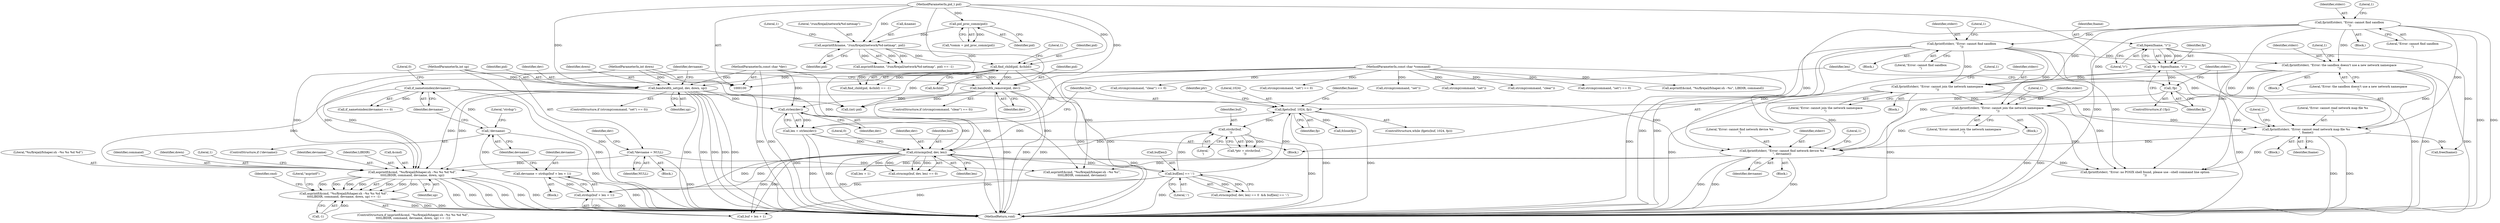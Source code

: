 digraph "0_firejail_5d43fdcd215203868d440ffc42036f5f5ffc89fc@API" {
"1000340" [label="(Call,asprintf(&cmd, \"%s/firejail/fshaper.sh --%s %s %d %d\",\n\t\t\t\tLIBDIR, command, devname, down, up))"];
"1000102" [label="(MethodParameterIn,const char *command)"];
"1000309" [label="(Call,if_nametoindex(devname))"];
"1000303" [label="(Call,!devname)"];
"1000294" [label="(Call,devname = strdup(buf + len + 1))"];
"1000296" [label="(Call,strdup(buf + len + 1))"];
"1000283" [label="(Call,strncmp(buf, dev, len))"];
"1000288" [label="(Call,buf[len] == ':')"];
"1000265" [label="(Call,strchr(buf, '\n'))"];
"1000257" [label="(Call,fgets(buf, 1024, fp))"];
"1000241" [label="(Call,!fp)"];
"1000235" [label="(Call,*fp = fopen(fname, \"r\"))"];
"1000237" [label="(Call,fopen(fname, \"r\"))"];
"1000254" [label="(Call,strlen(dev))"];
"1000197" [label="(Call,bandwidth_set(pid, dev, down, up))"];
"1000168" [label="(Call,find_child(pid, &child))"];
"1000141" [label="(Call,asprintf(&name, \"/run/firejail/network/%d-netmap\", pid))"];
"1000112" [label="(Call,pid_proc_comm(pid))"];
"1000101" [label="(MethodParameterIn,pid_t pid)"];
"1000103" [label="(MethodParameterIn,const char *dev)"];
"1000104" [label="(MethodParameterIn,int down)"];
"1000105" [label="(MethodParameterIn,int up)"];
"1000209" [label="(Call,bandwidth_remove(pid, dev))"];
"1000252" [label="(Call,len = strlen(dev))"];
"1000313" [label="(Call,fprintf(stderr, \"Error: cannot find network device %s\n\", devname))"];
"1000186" [label="(Call,fprintf(stderr, \"Error: cannot join the network namespace\n\"))"];
"1000131" [label="(Call,fprintf(stderr, \"Error: cannot find sandbox\n\"))"];
"1000119" [label="(Call,fprintf(stderr, \"Error: cannot find sandbox\n\"))"];
"1000175" [label="(Call,fprintf(stderr, \"Error: cannot join the network namespace\n\"))"];
"1000160" [label="(Call,fprintf(stderr, \"Error: the sandbox doesn't use a new network namespace\n\"))"];
"1000244" [label="(Call,fprintf(stderr, \"Error: cannot read network map file %s\n\", fname))"];
"1000213" [label="(Call,*devname = NULL)"];
"1000339" [label="(Call,asprintf(&cmd, \"%s/firejail/fshaper.sh --%s %s %d %d\",\n\t\t\t\tLIBDIR, command, devname, down, up) == -1)"];
"1000292" [label="(Literal,':')"];
"1000242" [label="(Identifier,fp)"];
"1000243" [label="(Block,)"];
"1000349" [label="(Call,-1)"];
"1000315" [label="(Literal,\"Error: cannot find network device %s\n\")"];
"1000258" [label="(Identifier,buf)"];
"1000311" [label="(Literal,0)"];
"1000314" [label="(Identifier,stderr)"];
"1000186" [label="(Call,fprintf(stderr, \"Error: cannot join the network namespace\n\"))"];
"1000257" [label="(Call,fgets(buf, 1024, fp))"];
"1000213" [label="(Call,*devname = NULL)"];
"1000141" [label="(Call,asprintf(&name, \"/run/firejail/network/%d-netmap\", pid))"];
"1000210" [label="(Identifier,pid)"];
"1000118" [label="(Block,)"];
"1000346" [label="(Identifier,devname)"];
"1000211" [label="(Identifier,dev)"];
"1000217" [label="(Identifier,dev)"];
"1000240" [label="(ControlStructure,if (!fp))"];
"1000344" [label="(Identifier,LIBDIR)"];
"1000162" [label="(Literal,\"Error: the sandbox doesn't use a new network namespace\n\")"];
"1000265" [label="(Call,strchr(buf, '\n'))"];
"1000304" [label="(Identifier,devname)"];
"1000241" [label="(Call,!fp)"];
"1000179" [label="(Literal,1)"];
"1000306" [label="(Literal,\"strdup\")"];
"1000176" [label="(Identifier,stderr)"];
"1000313" [label="(Call,fprintf(stderr, \"Error: cannot find network device %s\n\", devname))"];
"1000170" [label="(Call,&child)"];
"1000132" [label="(Identifier,stderr)"];
"1000145" [label="(Identifier,pid)"];
"1000209" [label="(Call,bandwidth_remove(pid, dev))"];
"1000352" [label="(Literal,\"asprintf\")"];
"1000236" [label="(Identifier,fp)"];
"1000123" [label="(Literal,1)"];
"1000227" [label="(Call,(int) pid)"];
"1000144" [label="(Literal,\"/run/firejail/network/%d-netmap\")"];
"1000287" [label="(Literal,0)"];
"1000321" [label="(Identifier,fname)"];
"1000247" [label="(Identifier,fname)"];
"1000177" [label="(Literal,\"Error: cannot join the network namespace\n\")"];
"1000297" [label="(Call,buf + len + 1)"];
"1000252" [label="(Call,len = strlen(dev))"];
"1000256" [label="(ControlStructure,while (fgets(buf, 1024, fp)))"];
"1000167" [label="(Call,find_child(pid, &child) == -1)"];
"1000215" [label="(Identifier,NULL)"];
"1000205" [label="(Call,strcmp(command, \"clear\"))"];
"1000340" [label="(Call,asprintf(&cmd, \"%s/firejail/fshaper.sh --%s %s %d %d\",\n\t\t\t\tLIBDIR, command, devname, down, up))"];
"1000120" [label="(Identifier,stderr)"];
"1000161" [label="(Identifier,stderr)"];
"1000142" [label="(Call,&name)"];
"1000164" [label="(Literal,1)"];
"1000119" [label="(Call,fprintf(stderr, \"Error: cannot find sandbox\n\"))"];
"1000309" [label="(Call,if_nametoindex(devname))"];
"1000160" [label="(Call,fprintf(stderr, \"Error: the sandbox doesn't use a new network namespace\n\"))"];
"1000308" [label="(Call,if_nametoindex(devname) == 0)"];
"1000169" [label="(Identifier,pid)"];
"1000200" [label="(Identifier,down)"];
"1000264" [label="(Identifier,ptr)"];
"1000245" [label="(Identifier,stderr)"];
"1000341" [label="(Call,&cmd)"];
"1000168" [label="(Call,find_child(pid, &child))"];
"1000451" [label="(MethodReturn,void)"];
"1000102" [label="(MethodParameterIn,const char *command)"];
"1000244" [label="(Call,fprintf(stderr, \"Error: cannot read network map file %s\n\", fname))"];
"1000383" [label="(Identifier,cmd)"];
"1000263" [label="(Call,*ptr = strchr(buf, '\n'))"];
"1000288" [label="(Call,buf[len] == ':')"];
"1000343" [label="(Literal,\"%s/firejail/fshaper.sh --%s %s %d %d\")"];
"1000192" [label="(Call,strcmp(command, \"set\") == 0)"];
"1000260" [label="(Identifier,fp)"];
"1000310" [label="(Identifier,devname)"];
"1000318" [label="(Literal,1)"];
"1000296" [label="(Call,strdup(buf + len + 1))"];
"1000285" [label="(Identifier,dev)"];
"1000348" [label="(Identifier,up)"];
"1000175" [label="(Call,fprintf(stderr, \"Error: cannot join the network namespace\n\"))"];
"1000345" [label="(Identifier,command)"];
"1000281" [label="(Call,strncmp(buf, dev, len) == 0  && buf[len] == ':')"];
"1000294" [label="(Call,devname = strdup(buf + len + 1))"];
"1000130" [label="(Block,)"];
"1000372" [label="(Call,asprintf(&cmd, \"%s/firejail/fshaper.sh --%s\", LIBDIR, command))"];
"1000249" [label="(Literal,1)"];
"1000303" [label="(Call,!devname)"];
"1000104" [label="(MethodParameterIn,int down)"];
"1000204" [label="(Call,strcmp(command, \"clear\") == 0)"];
"1000110" [label="(Call,*comm = pid_proc_comm(pid))"];
"1000190" [label="(Literal,1)"];
"1000101" [label="(MethodParameterIn,pid_t pid)"];
"1000147" [label="(Literal,1)"];
"1000289" [label="(Call,buf[len])"];
"1000299" [label="(Call,len + 1)"];
"1000320" [label="(Call,free(fname))"];
"1000133" [label="(Literal,\"Error: cannot find sandbox\n\")"];
"1000131" [label="(Call,fprintf(stderr, \"Error: cannot find sandbox\n\"))"];
"1000103" [label="(MethodParameterIn,const char *dev)"];
"1000106" [label="(Block,)"];
"1000282" [label="(Call,strncmp(buf, dev, len) == 0)"];
"1000347" [label="(Identifier,down)"];
"1000253" [label="(Identifier,len)"];
"1000338" [label="(ControlStructure,if (asprintf(&cmd, \"%s/firejail/fshaper.sh --%s %s %d %d\",\n\t\t\t\tLIBDIR, command, devname, down, up) == -1))"];
"1000283" [label="(Call,strncmp(buf, dev, len))"];
"1000174" [label="(Block,)"];
"1000105" [label="(MethodParameterIn,int up)"];
"1000259" [label="(Literal,1024)"];
"1000121" [label="(Literal,\"Error: cannot find sandbox\n\")"];
"1000254" [label="(Call,strlen(dev))"];
"1000197" [label="(Call,bandwidth_set(pid, dev, down, up))"];
"1000188" [label="(Literal,\"Error: cannot join the network namespace\n\")"];
"1000198" [label="(Identifier,pid)"];
"1000316" [label="(Identifier,devname)"];
"1000267" [label="(Literal,'\n')"];
"1000246" [label="(Literal,\"Error: cannot read network map file %s\n\")"];
"1000191" [label="(ControlStructure,if (strcmp(command, \"set\") == 0))"];
"1000332" [label="(Call,strcmp(command, \"set\") == 0)"];
"1000284" [label="(Identifier,buf)"];
"1000295" [label="(Identifier,devname)"];
"1000140" [label="(Call,asprintf(&name, \"/run/firejail/network/%d-netmap\", pid) == -1)"];
"1000286" [label="(Identifier,len)"];
"1000113" [label="(Identifier,pid)"];
"1000214" [label="(Identifier,devname)"];
"1000135" [label="(Literal,1)"];
"1000203" [label="(ControlStructure,if (strcmp(command, \"clear\") == 0))"];
"1000312" [label="(Block,)"];
"1000237" [label="(Call,fopen(fname, \"r\"))"];
"1000266" [label="(Identifier,buf)"];
"1000159" [label="(Block,)"];
"1000187" [label="(Identifier,stderr)"];
"1000293" [label="(Block,)"];
"1000112" [label="(Call,pid_proc_comm(pid))"];
"1000255" [label="(Identifier,dev)"];
"1000322" [label="(Call,fclose(fp))"];
"1000235" [label="(Call,*fp = fopen(fname, \"r\"))"];
"1000350" [label="(Literal,1)"];
"1000238" [label="(Identifier,fname)"];
"1000201" [label="(Identifier,up)"];
"1000357" [label="(Call,asprintf(&cmd, \"%s/firejail/fshaper.sh --%s %s\",\n\t\t\t\tLIBDIR, command, devname))"];
"1000333" [label="(Call,strcmp(command, \"set\"))"];
"1000218" [label="(Block,)"];
"1000173" [label="(Literal,1)"];
"1000339" [label="(Call,asprintf(&cmd, \"%s/firejail/fshaper.sh --%s %s %d %d\",\n\t\t\t\tLIBDIR, command, devname, down, up) == -1)"];
"1000415" [label="(Call,fprintf(stderr, \"Error: no POSIX shell found, please use --shell command line option\n\"))"];
"1000185" [label="(Block,)"];
"1000199" [label="(Identifier,dev)"];
"1000193" [label="(Call,strcmp(command, \"set\"))"];
"1000302" [label="(ControlStructure,if (!devname))"];
"1000239" [label="(Literal,\"r\")"];
"1000340" -> "1000339"  [label="AST: "];
"1000340" -> "1000348"  [label="CFG: "];
"1000341" -> "1000340"  [label="AST: "];
"1000343" -> "1000340"  [label="AST: "];
"1000344" -> "1000340"  [label="AST: "];
"1000345" -> "1000340"  [label="AST: "];
"1000346" -> "1000340"  [label="AST: "];
"1000347" -> "1000340"  [label="AST: "];
"1000348" -> "1000340"  [label="AST: "];
"1000350" -> "1000340"  [label="CFG: "];
"1000340" -> "1000451"  [label="DDG: "];
"1000340" -> "1000451"  [label="DDG: "];
"1000340" -> "1000451"  [label="DDG: "];
"1000340" -> "1000451"  [label="DDG: "];
"1000340" -> "1000451"  [label="DDG: "];
"1000340" -> "1000451"  [label="DDG: "];
"1000340" -> "1000339"  [label="DDG: "];
"1000340" -> "1000339"  [label="DDG: "];
"1000340" -> "1000339"  [label="DDG: "];
"1000340" -> "1000339"  [label="DDG: "];
"1000340" -> "1000339"  [label="DDG: "];
"1000340" -> "1000339"  [label="DDG: "];
"1000340" -> "1000339"  [label="DDG: "];
"1000102" -> "1000340"  [label="DDG: "];
"1000309" -> "1000340"  [label="DDG: "];
"1000313" -> "1000340"  [label="DDG: "];
"1000213" -> "1000340"  [label="DDG: "];
"1000197" -> "1000340"  [label="DDG: "];
"1000197" -> "1000340"  [label="DDG: "];
"1000104" -> "1000340"  [label="DDG: "];
"1000105" -> "1000340"  [label="DDG: "];
"1000102" -> "1000100"  [label="AST: "];
"1000102" -> "1000451"  [label="DDG: "];
"1000102" -> "1000192"  [label="DDG: "];
"1000102" -> "1000193"  [label="DDG: "];
"1000102" -> "1000204"  [label="DDG: "];
"1000102" -> "1000205"  [label="DDG: "];
"1000102" -> "1000332"  [label="DDG: "];
"1000102" -> "1000333"  [label="DDG: "];
"1000102" -> "1000357"  [label="DDG: "];
"1000102" -> "1000372"  [label="DDG: "];
"1000309" -> "1000308"  [label="AST: "];
"1000309" -> "1000310"  [label="CFG: "];
"1000310" -> "1000309"  [label="AST: "];
"1000311" -> "1000309"  [label="CFG: "];
"1000309" -> "1000451"  [label="DDG: "];
"1000309" -> "1000308"  [label="DDG: "];
"1000303" -> "1000309"  [label="DDG: "];
"1000309" -> "1000313"  [label="DDG: "];
"1000309" -> "1000357"  [label="DDG: "];
"1000303" -> "1000302"  [label="AST: "];
"1000303" -> "1000304"  [label="CFG: "];
"1000304" -> "1000303"  [label="AST: "];
"1000306" -> "1000303"  [label="CFG: "];
"1000310" -> "1000303"  [label="CFG: "];
"1000303" -> "1000451"  [label="DDG: "];
"1000294" -> "1000303"  [label="DDG: "];
"1000294" -> "1000293"  [label="AST: "];
"1000294" -> "1000296"  [label="CFG: "];
"1000295" -> "1000294"  [label="AST: "];
"1000296" -> "1000294"  [label="AST: "];
"1000304" -> "1000294"  [label="CFG: "];
"1000294" -> "1000451"  [label="DDG: "];
"1000296" -> "1000294"  [label="DDG: "];
"1000296" -> "1000297"  [label="CFG: "];
"1000297" -> "1000296"  [label="AST: "];
"1000296" -> "1000451"  [label="DDG: "];
"1000283" -> "1000296"  [label="DDG: "];
"1000283" -> "1000296"  [label="DDG: "];
"1000288" -> "1000296"  [label="DDG: "];
"1000283" -> "1000282"  [label="AST: "];
"1000283" -> "1000286"  [label="CFG: "];
"1000284" -> "1000283"  [label="AST: "];
"1000285" -> "1000283"  [label="AST: "];
"1000286" -> "1000283"  [label="AST: "];
"1000287" -> "1000283"  [label="CFG: "];
"1000283" -> "1000451"  [label="DDG: "];
"1000283" -> "1000451"  [label="DDG: "];
"1000283" -> "1000257"  [label="DDG: "];
"1000283" -> "1000282"  [label="DDG: "];
"1000283" -> "1000282"  [label="DDG: "];
"1000283" -> "1000282"  [label="DDG: "];
"1000288" -> "1000283"  [label="DDG: "];
"1000265" -> "1000283"  [label="DDG: "];
"1000254" -> "1000283"  [label="DDG: "];
"1000103" -> "1000283"  [label="DDG: "];
"1000252" -> "1000283"  [label="DDG: "];
"1000283" -> "1000288"  [label="DDG: "];
"1000283" -> "1000297"  [label="DDG: "];
"1000283" -> "1000297"  [label="DDG: "];
"1000283" -> "1000299"  [label="DDG: "];
"1000288" -> "1000281"  [label="AST: "];
"1000288" -> "1000292"  [label="CFG: "];
"1000289" -> "1000288"  [label="AST: "];
"1000292" -> "1000288"  [label="AST: "];
"1000281" -> "1000288"  [label="CFG: "];
"1000288" -> "1000451"  [label="DDG: "];
"1000288" -> "1000257"  [label="DDG: "];
"1000288" -> "1000265"  [label="DDG: "];
"1000288" -> "1000281"  [label="DDG: "];
"1000288" -> "1000281"  [label="DDG: "];
"1000288" -> "1000297"  [label="DDG: "];
"1000265" -> "1000263"  [label="AST: "];
"1000265" -> "1000267"  [label="CFG: "];
"1000266" -> "1000265"  [label="AST: "];
"1000267" -> "1000265"  [label="AST: "];
"1000263" -> "1000265"  [label="CFG: "];
"1000265" -> "1000451"  [label="DDG: "];
"1000265" -> "1000263"  [label="DDG: "];
"1000265" -> "1000263"  [label="DDG: "];
"1000257" -> "1000265"  [label="DDG: "];
"1000257" -> "1000256"  [label="AST: "];
"1000257" -> "1000260"  [label="CFG: "];
"1000258" -> "1000257"  [label="AST: "];
"1000259" -> "1000257"  [label="AST: "];
"1000260" -> "1000257"  [label="AST: "];
"1000264" -> "1000257"  [label="CFG: "];
"1000321" -> "1000257"  [label="CFG: "];
"1000257" -> "1000451"  [label="DDG: "];
"1000257" -> "1000451"  [label="DDG: "];
"1000241" -> "1000257"  [label="DDG: "];
"1000257" -> "1000322"  [label="DDG: "];
"1000241" -> "1000240"  [label="AST: "];
"1000241" -> "1000242"  [label="CFG: "];
"1000242" -> "1000241"  [label="AST: "];
"1000245" -> "1000241"  [label="CFG: "];
"1000253" -> "1000241"  [label="CFG: "];
"1000241" -> "1000451"  [label="DDG: "];
"1000235" -> "1000241"  [label="DDG: "];
"1000235" -> "1000218"  [label="AST: "];
"1000235" -> "1000237"  [label="CFG: "];
"1000236" -> "1000235"  [label="AST: "];
"1000237" -> "1000235"  [label="AST: "];
"1000242" -> "1000235"  [label="CFG: "];
"1000235" -> "1000451"  [label="DDG: "];
"1000237" -> "1000235"  [label="DDG: "];
"1000237" -> "1000235"  [label="DDG: "];
"1000237" -> "1000239"  [label="CFG: "];
"1000238" -> "1000237"  [label="AST: "];
"1000239" -> "1000237"  [label="AST: "];
"1000237" -> "1000244"  [label="DDG: "];
"1000237" -> "1000320"  [label="DDG: "];
"1000254" -> "1000252"  [label="AST: "];
"1000254" -> "1000255"  [label="CFG: "];
"1000255" -> "1000254"  [label="AST: "];
"1000252" -> "1000254"  [label="CFG: "];
"1000254" -> "1000451"  [label="DDG: "];
"1000254" -> "1000252"  [label="DDG: "];
"1000197" -> "1000254"  [label="DDG: "];
"1000209" -> "1000254"  [label="DDG: "];
"1000103" -> "1000254"  [label="DDG: "];
"1000197" -> "1000191"  [label="AST: "];
"1000197" -> "1000201"  [label="CFG: "];
"1000198" -> "1000197"  [label="AST: "];
"1000199" -> "1000197"  [label="AST: "];
"1000200" -> "1000197"  [label="AST: "];
"1000201" -> "1000197"  [label="AST: "];
"1000214" -> "1000197"  [label="CFG: "];
"1000197" -> "1000451"  [label="DDG: "];
"1000197" -> "1000451"  [label="DDG: "];
"1000197" -> "1000451"  [label="DDG: "];
"1000197" -> "1000451"  [label="DDG: "];
"1000197" -> "1000451"  [label="DDG: "];
"1000168" -> "1000197"  [label="DDG: "];
"1000101" -> "1000197"  [label="DDG: "];
"1000103" -> "1000197"  [label="DDG: "];
"1000104" -> "1000197"  [label="DDG: "];
"1000105" -> "1000197"  [label="DDG: "];
"1000197" -> "1000227"  [label="DDG: "];
"1000168" -> "1000167"  [label="AST: "];
"1000168" -> "1000170"  [label="CFG: "];
"1000169" -> "1000168"  [label="AST: "];
"1000170" -> "1000168"  [label="AST: "];
"1000173" -> "1000168"  [label="CFG: "];
"1000168" -> "1000451"  [label="DDG: "];
"1000168" -> "1000451"  [label="DDG: "];
"1000168" -> "1000167"  [label="DDG: "];
"1000168" -> "1000167"  [label="DDG: "];
"1000141" -> "1000168"  [label="DDG: "];
"1000101" -> "1000168"  [label="DDG: "];
"1000168" -> "1000209"  [label="DDG: "];
"1000168" -> "1000227"  [label="DDG: "];
"1000141" -> "1000140"  [label="AST: "];
"1000141" -> "1000145"  [label="CFG: "];
"1000142" -> "1000141"  [label="AST: "];
"1000144" -> "1000141"  [label="AST: "];
"1000145" -> "1000141"  [label="AST: "];
"1000147" -> "1000141"  [label="CFG: "];
"1000141" -> "1000451"  [label="DDG: "];
"1000141" -> "1000140"  [label="DDG: "];
"1000141" -> "1000140"  [label="DDG: "];
"1000141" -> "1000140"  [label="DDG: "];
"1000112" -> "1000141"  [label="DDG: "];
"1000101" -> "1000141"  [label="DDG: "];
"1000112" -> "1000110"  [label="AST: "];
"1000112" -> "1000113"  [label="CFG: "];
"1000113" -> "1000112"  [label="AST: "];
"1000110" -> "1000112"  [label="CFG: "];
"1000112" -> "1000110"  [label="DDG: "];
"1000101" -> "1000112"  [label="DDG: "];
"1000101" -> "1000100"  [label="AST: "];
"1000101" -> "1000451"  [label="DDG: "];
"1000101" -> "1000209"  [label="DDG: "];
"1000101" -> "1000227"  [label="DDG: "];
"1000103" -> "1000100"  [label="AST: "];
"1000103" -> "1000451"  [label="DDG: "];
"1000103" -> "1000209"  [label="DDG: "];
"1000104" -> "1000100"  [label="AST: "];
"1000104" -> "1000451"  [label="DDG: "];
"1000105" -> "1000100"  [label="AST: "];
"1000105" -> "1000451"  [label="DDG: "];
"1000209" -> "1000203"  [label="AST: "];
"1000209" -> "1000211"  [label="CFG: "];
"1000210" -> "1000209"  [label="AST: "];
"1000211" -> "1000209"  [label="AST: "];
"1000214" -> "1000209"  [label="CFG: "];
"1000209" -> "1000451"  [label="DDG: "];
"1000209" -> "1000451"  [label="DDG: "];
"1000209" -> "1000451"  [label="DDG: "];
"1000209" -> "1000227"  [label="DDG: "];
"1000252" -> "1000218"  [label="AST: "];
"1000253" -> "1000252"  [label="AST: "];
"1000258" -> "1000252"  [label="CFG: "];
"1000252" -> "1000451"  [label="DDG: "];
"1000252" -> "1000451"  [label="DDG: "];
"1000313" -> "1000312"  [label="AST: "];
"1000313" -> "1000316"  [label="CFG: "];
"1000314" -> "1000313"  [label="AST: "];
"1000315" -> "1000313"  [label="AST: "];
"1000316" -> "1000313"  [label="AST: "];
"1000318" -> "1000313"  [label="CFG: "];
"1000313" -> "1000451"  [label="DDG: "];
"1000313" -> "1000451"  [label="DDG: "];
"1000313" -> "1000451"  [label="DDG: "];
"1000186" -> "1000313"  [label="DDG: "];
"1000131" -> "1000313"  [label="DDG: "];
"1000175" -> "1000313"  [label="DDG: "];
"1000119" -> "1000313"  [label="DDG: "];
"1000244" -> "1000313"  [label="DDG: "];
"1000160" -> "1000313"  [label="DDG: "];
"1000313" -> "1000357"  [label="DDG: "];
"1000313" -> "1000415"  [label="DDG: "];
"1000186" -> "1000185"  [label="AST: "];
"1000186" -> "1000188"  [label="CFG: "];
"1000187" -> "1000186"  [label="AST: "];
"1000188" -> "1000186"  [label="AST: "];
"1000190" -> "1000186"  [label="CFG: "];
"1000186" -> "1000451"  [label="DDG: "];
"1000186" -> "1000451"  [label="DDG: "];
"1000131" -> "1000186"  [label="DDG: "];
"1000175" -> "1000186"  [label="DDG: "];
"1000119" -> "1000186"  [label="DDG: "];
"1000160" -> "1000186"  [label="DDG: "];
"1000186" -> "1000244"  [label="DDG: "];
"1000186" -> "1000415"  [label="DDG: "];
"1000131" -> "1000130"  [label="AST: "];
"1000131" -> "1000133"  [label="CFG: "];
"1000132" -> "1000131"  [label="AST: "];
"1000133" -> "1000131"  [label="AST: "];
"1000135" -> "1000131"  [label="CFG: "];
"1000131" -> "1000451"  [label="DDG: "];
"1000131" -> "1000451"  [label="DDG: "];
"1000119" -> "1000131"  [label="DDG: "];
"1000131" -> "1000160"  [label="DDG: "];
"1000131" -> "1000175"  [label="DDG: "];
"1000131" -> "1000244"  [label="DDG: "];
"1000131" -> "1000415"  [label="DDG: "];
"1000119" -> "1000118"  [label="AST: "];
"1000119" -> "1000121"  [label="CFG: "];
"1000120" -> "1000119"  [label="AST: "];
"1000121" -> "1000119"  [label="AST: "];
"1000123" -> "1000119"  [label="CFG: "];
"1000119" -> "1000451"  [label="DDG: "];
"1000119" -> "1000451"  [label="DDG: "];
"1000119" -> "1000160"  [label="DDG: "];
"1000119" -> "1000175"  [label="DDG: "];
"1000119" -> "1000244"  [label="DDG: "];
"1000119" -> "1000415"  [label="DDG: "];
"1000175" -> "1000174"  [label="AST: "];
"1000175" -> "1000177"  [label="CFG: "];
"1000176" -> "1000175"  [label="AST: "];
"1000177" -> "1000175"  [label="AST: "];
"1000179" -> "1000175"  [label="CFG: "];
"1000175" -> "1000451"  [label="DDG: "];
"1000175" -> "1000451"  [label="DDG: "];
"1000160" -> "1000175"  [label="DDG: "];
"1000175" -> "1000244"  [label="DDG: "];
"1000175" -> "1000415"  [label="DDG: "];
"1000160" -> "1000159"  [label="AST: "];
"1000160" -> "1000162"  [label="CFG: "];
"1000161" -> "1000160"  [label="AST: "];
"1000162" -> "1000160"  [label="AST: "];
"1000164" -> "1000160"  [label="CFG: "];
"1000160" -> "1000451"  [label="DDG: "];
"1000160" -> "1000451"  [label="DDG: "];
"1000160" -> "1000244"  [label="DDG: "];
"1000160" -> "1000415"  [label="DDG: "];
"1000244" -> "1000243"  [label="AST: "];
"1000244" -> "1000247"  [label="CFG: "];
"1000245" -> "1000244"  [label="AST: "];
"1000246" -> "1000244"  [label="AST: "];
"1000247" -> "1000244"  [label="AST: "];
"1000249" -> "1000244"  [label="CFG: "];
"1000244" -> "1000451"  [label="DDG: "];
"1000244" -> "1000451"  [label="DDG: "];
"1000244" -> "1000320"  [label="DDG: "];
"1000244" -> "1000415"  [label="DDG: "];
"1000213" -> "1000106"  [label="AST: "];
"1000213" -> "1000215"  [label="CFG: "];
"1000214" -> "1000213"  [label="AST: "];
"1000215" -> "1000213"  [label="AST: "];
"1000217" -> "1000213"  [label="CFG: "];
"1000213" -> "1000451"  [label="DDG: "];
"1000213" -> "1000357"  [label="DDG: "];
"1000339" -> "1000338"  [label="AST: "];
"1000339" -> "1000349"  [label="CFG: "];
"1000349" -> "1000339"  [label="AST: "];
"1000352" -> "1000339"  [label="CFG: "];
"1000383" -> "1000339"  [label="CFG: "];
"1000339" -> "1000451"  [label="DDG: "];
"1000339" -> "1000451"  [label="DDG: "];
"1000339" -> "1000451"  [label="DDG: "];
"1000349" -> "1000339"  [label="DDG: "];
}
